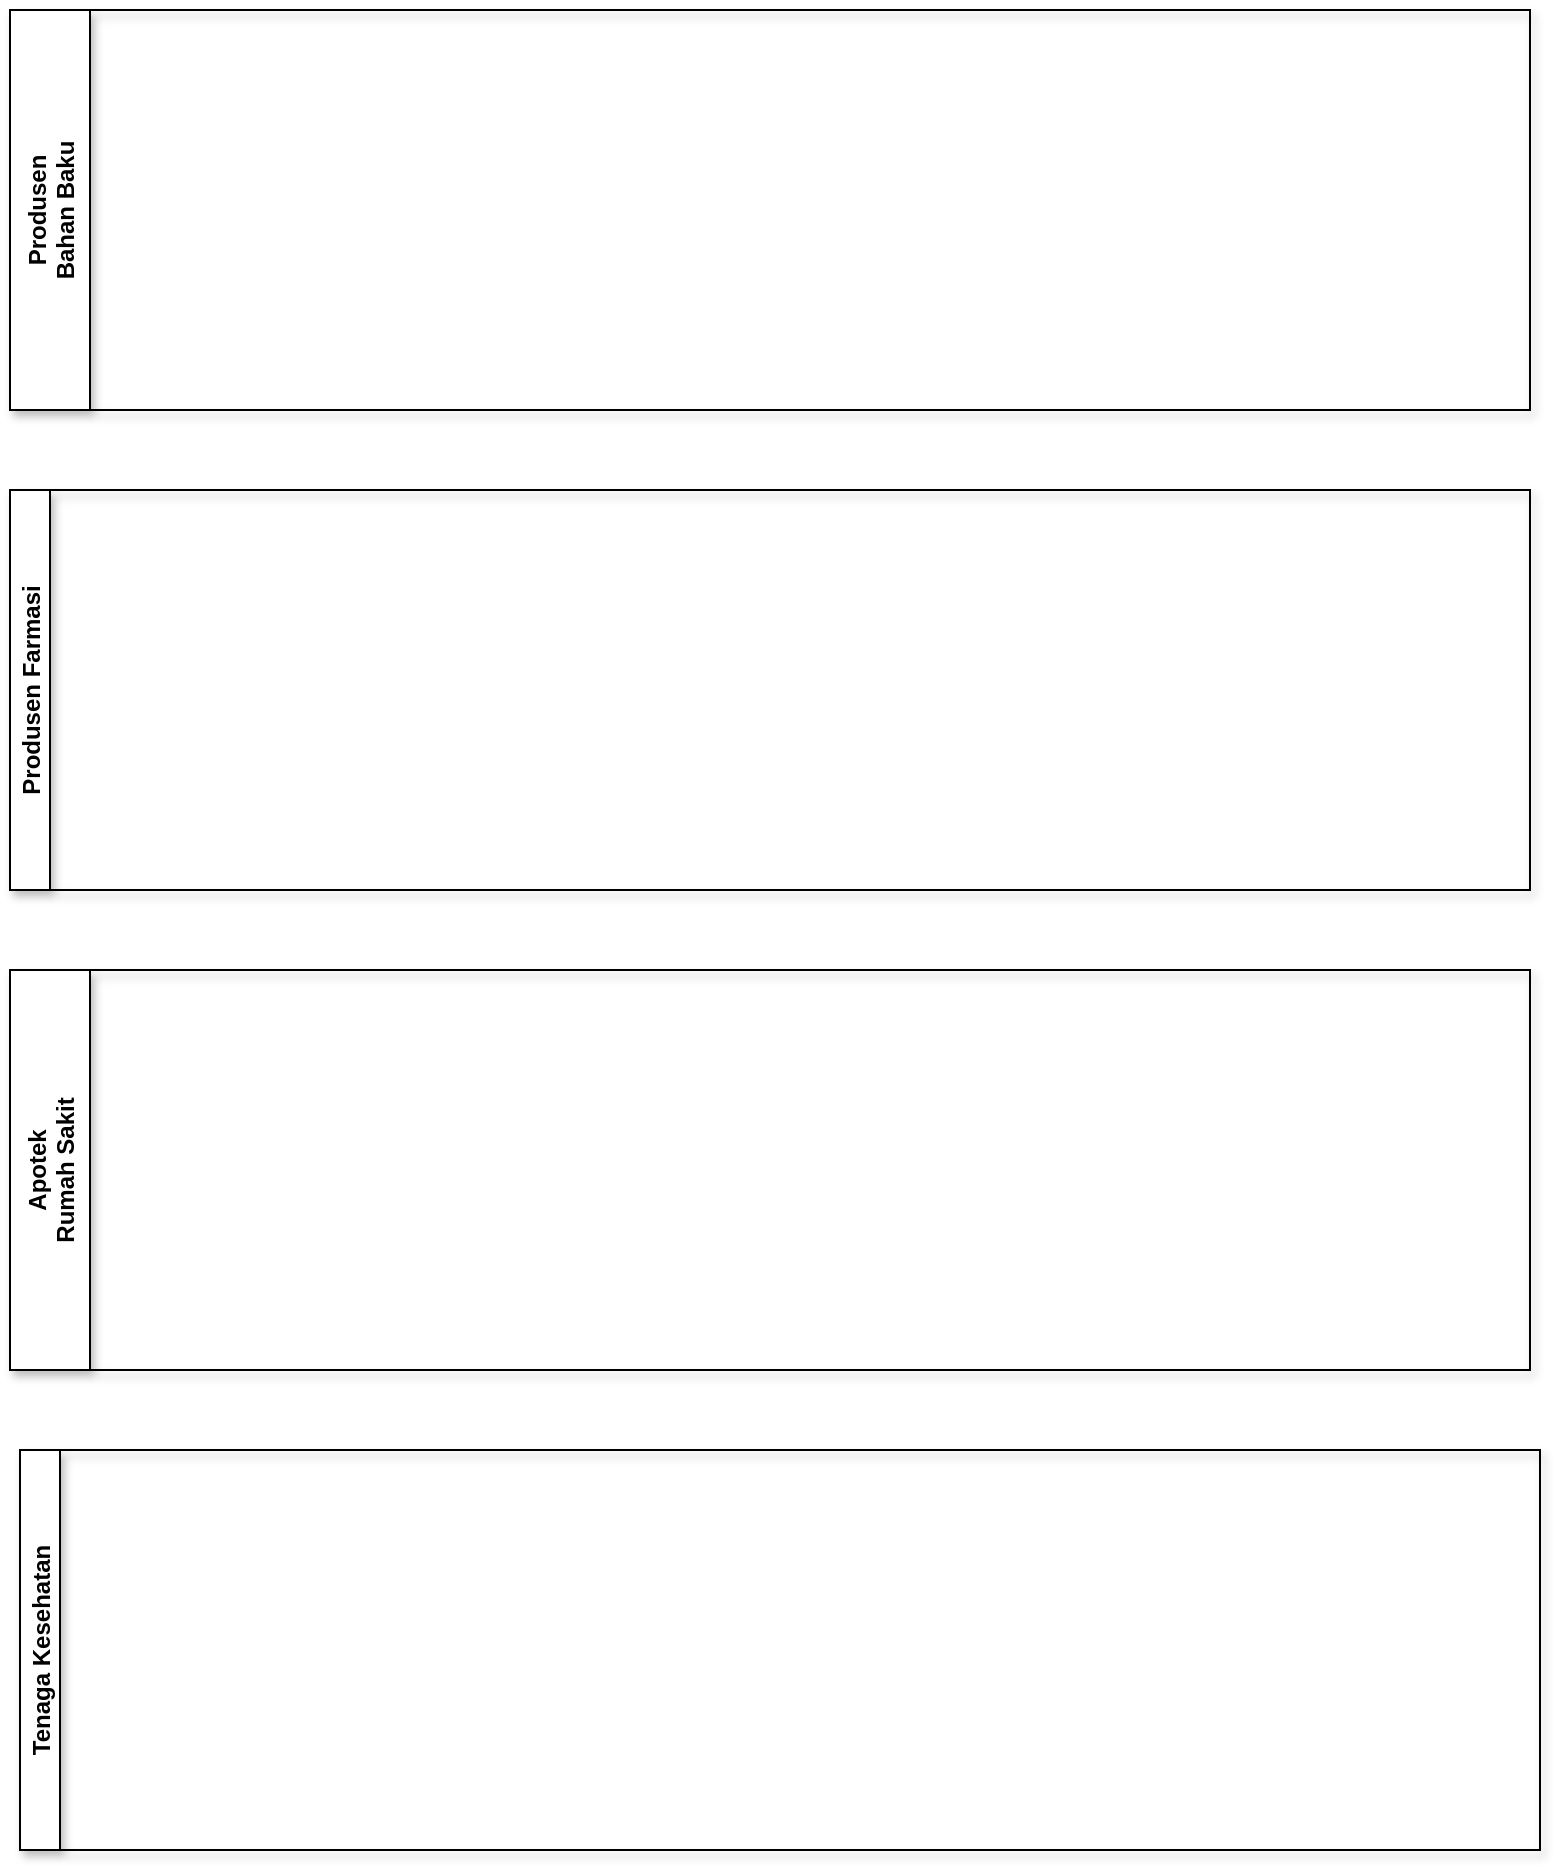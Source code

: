 <mxfile version="13.7.3" type="github">
  <diagram id="F-RFFmZH9w4QIyTJf53x" name="Page-1">
    <mxGraphModel dx="868" dy="455" grid="1" gridSize="10" guides="1" tooltips="1" connect="1" arrows="1" fold="1" page="1" pageScale="1" pageWidth="850" pageHeight="1100" math="0" shadow="0">
      <root>
        <mxCell id="0" />
        <mxCell id="1" parent="0" />
        <mxCell id="js7K2ZC_KKVjjp7KWJBL-1" value="Produsen &#xa;Bahan Baku" style="swimlane;startSize=40;horizontal=0;shadow=1;" vertex="1" parent="1">
          <mxGeometry x="40" y="40" width="760" height="200" as="geometry" />
        </mxCell>
        <mxCell id="js7K2ZC_KKVjjp7KWJBL-2" value="Produsen Farmasi" style="swimlane;startSize=20;horizontal=0;shadow=1;" vertex="1" parent="1">
          <mxGeometry x="40" y="280" width="760" height="200" as="geometry" />
        </mxCell>
        <mxCell id="js7K2ZC_KKVjjp7KWJBL-3" value="Apotek &#xa;Rumah Sakit" style="swimlane;startSize=40;horizontal=0;shadow=1;" vertex="1" parent="1">
          <mxGeometry x="40" y="520" width="760" height="200" as="geometry" />
        </mxCell>
        <mxCell id="js7K2ZC_KKVjjp7KWJBL-4" value="Tenaga Kesehatan" style="swimlane;startSize=20;horizontal=0;shadow=1;" vertex="1" parent="1">
          <mxGeometry x="45" y="760" width="760" height="200" as="geometry" />
        </mxCell>
      </root>
    </mxGraphModel>
  </diagram>
</mxfile>
